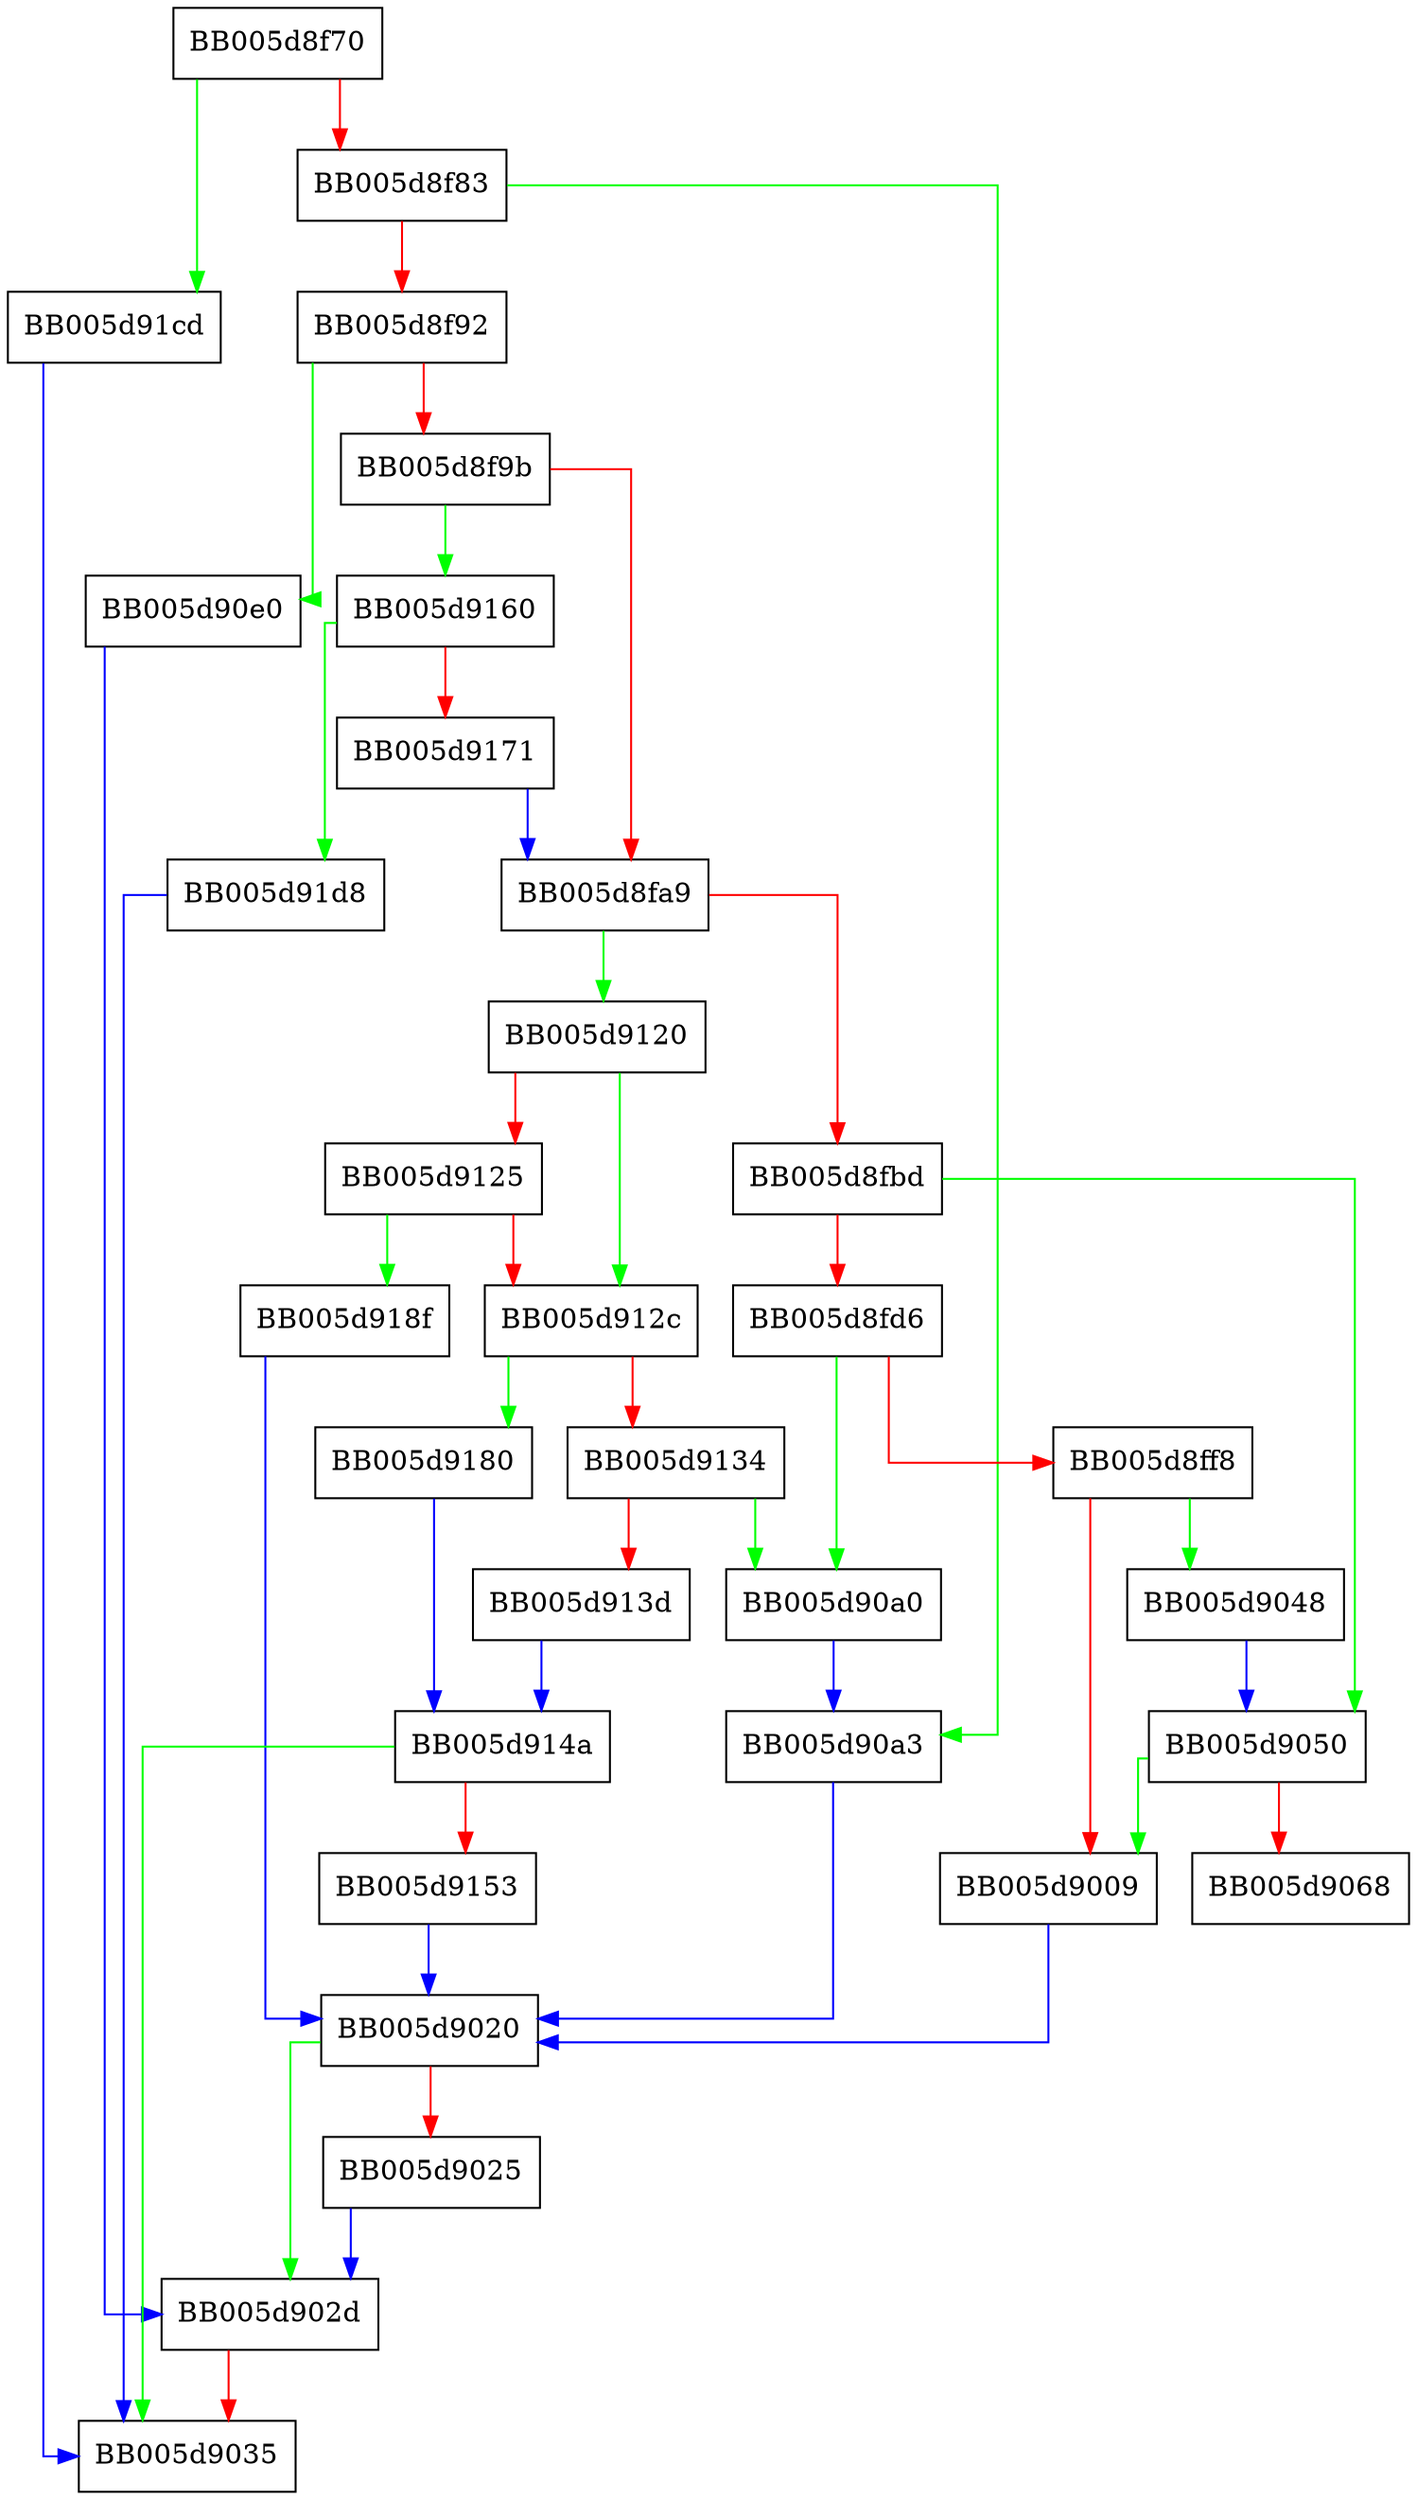 digraph EVP_PKEY_generate {
  node [shape="box"];
  graph [splines=ortho];
  BB005d8f70 -> BB005d91cd [color="green"];
  BB005d8f70 -> BB005d8f83 [color="red"];
  BB005d8f83 -> BB005d90a3 [color="green"];
  BB005d8f83 -> BB005d8f92 [color="red"];
  BB005d8f92 -> BB005d90e0 [color="green"];
  BB005d8f92 -> BB005d8f9b [color="red"];
  BB005d8f9b -> BB005d9160 [color="green"];
  BB005d8f9b -> BB005d8fa9 [color="red"];
  BB005d8fa9 -> BB005d9120 [color="green"];
  BB005d8fa9 -> BB005d8fbd [color="red"];
  BB005d8fbd -> BB005d9050 [color="green"];
  BB005d8fbd -> BB005d8fd6 [color="red"];
  BB005d8fd6 -> BB005d90a0 [color="green"];
  BB005d8fd6 -> BB005d8ff8 [color="red"];
  BB005d8ff8 -> BB005d9048 [color="green"];
  BB005d8ff8 -> BB005d9009 [color="red"];
  BB005d9009 -> BB005d9020 [color="blue"];
  BB005d9020 -> BB005d902d [color="green"];
  BB005d9020 -> BB005d9025 [color="red"];
  BB005d9025 -> BB005d902d [color="blue"];
  BB005d902d -> BB005d9035 [color="red"];
  BB005d9048 -> BB005d9050 [color="blue"];
  BB005d9050 -> BB005d9009 [color="green"];
  BB005d9050 -> BB005d9068 [color="red"];
  BB005d90a0 -> BB005d90a3 [color="blue"];
  BB005d90a3 -> BB005d9020 [color="blue"];
  BB005d90e0 -> BB005d902d [color="blue"];
  BB005d9120 -> BB005d912c [color="green"];
  BB005d9120 -> BB005d9125 [color="red"];
  BB005d9125 -> BB005d918f [color="green"];
  BB005d9125 -> BB005d912c [color="red"];
  BB005d912c -> BB005d9180 [color="green"];
  BB005d912c -> BB005d9134 [color="red"];
  BB005d9134 -> BB005d90a0 [color="green"];
  BB005d9134 -> BB005d913d [color="red"];
  BB005d913d -> BB005d914a [color="blue"];
  BB005d914a -> BB005d9035 [color="green"];
  BB005d914a -> BB005d9153 [color="red"];
  BB005d9153 -> BB005d9020 [color="blue"];
  BB005d9160 -> BB005d91d8 [color="green"];
  BB005d9160 -> BB005d9171 [color="red"];
  BB005d9171 -> BB005d8fa9 [color="blue"];
  BB005d9180 -> BB005d914a [color="blue"];
  BB005d918f -> BB005d9020 [color="blue"];
  BB005d91cd -> BB005d9035 [color="blue"];
  BB005d91d8 -> BB005d9035 [color="blue"];
}
